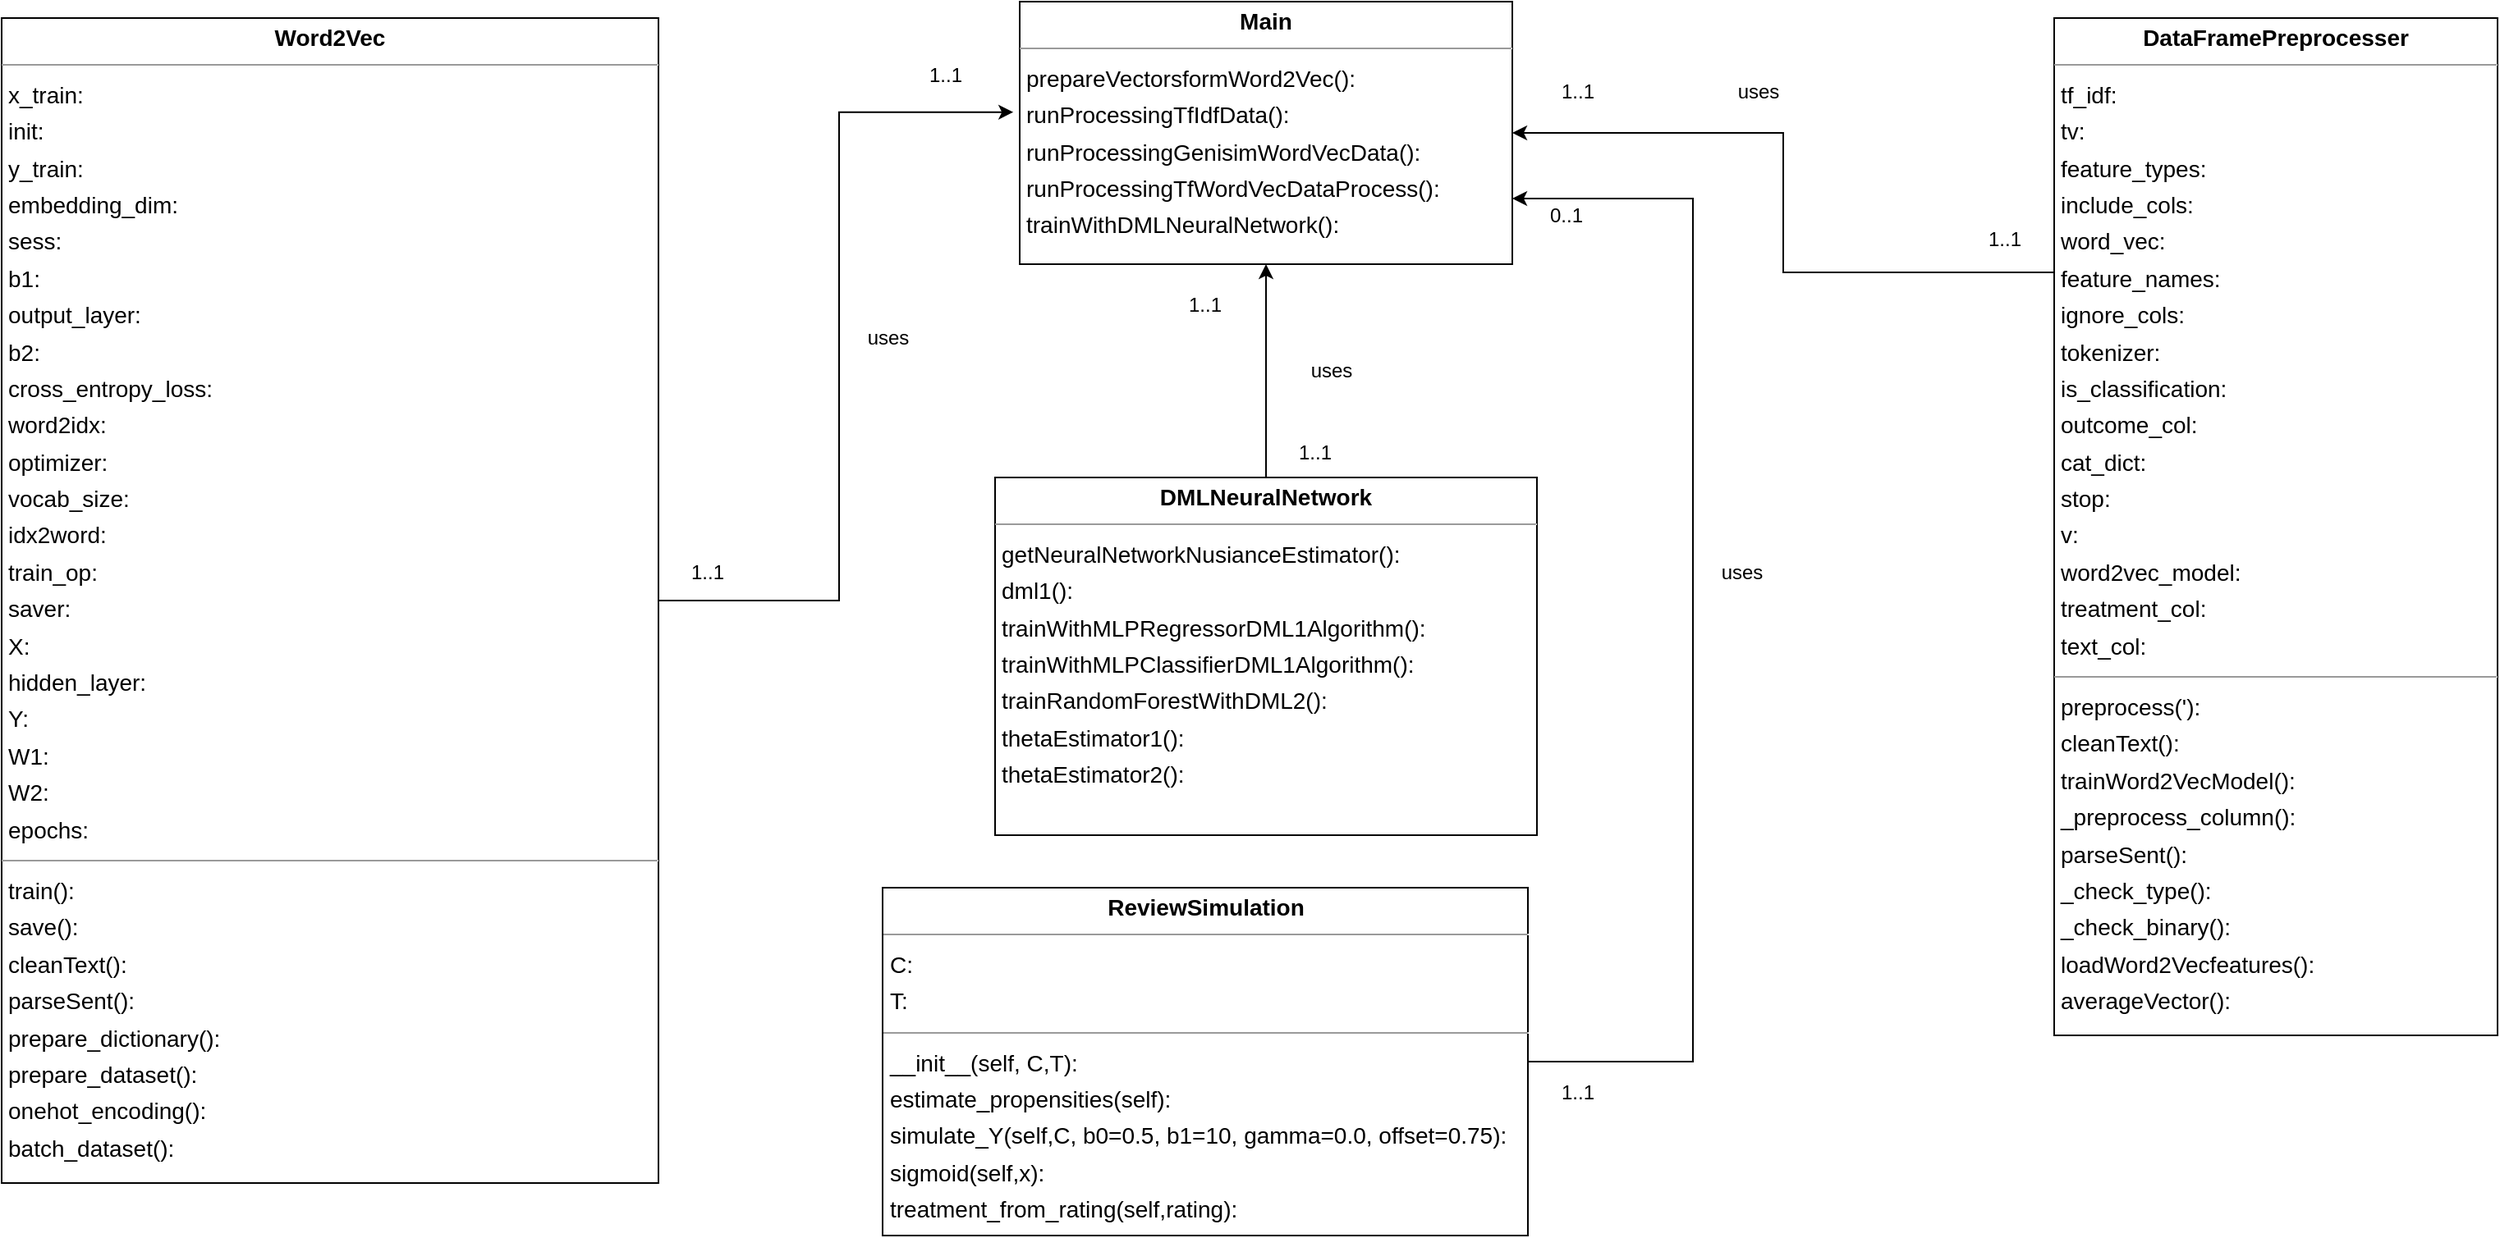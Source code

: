 <mxfile version="18.1.1" type="device" pages="3"><diagram id="K8F4v6-dfZCeiUQ1a6Nv" name="Page-1"><mxGraphModel dx="2530" dy="1198" grid="1" gridSize="10" guides="1" tooltips="1" connect="1" arrows="1" fold="1" page="0" pageScale="1" pageWidth="850" pageHeight="1100" background="none" math="0" shadow="0"><root><mxCell id="0"/><mxCell id="1" parent="0"/><mxCell id="j80yMNgALT7IZCw8VMdL-4" style="edgeStyle=orthogonalEdgeStyle;rounded=0;orthogonalLoop=1;jettySize=auto;html=1;exitX=0.5;exitY=0;exitDx=0;exitDy=0;" parent="1" source="node0" target="node4" edge="1"><mxGeometry relative="1" as="geometry"/></mxCell><mxCell id="node0" value="&lt;p style=&quot;margin:0px;margin-top:4px;text-align:center;&quot;&gt;&lt;b&gt;DMLNeuralNetwork&lt;/b&gt;&lt;/p&gt;&lt;hr size=&quot;1&quot;&gt;&lt;p style=&quot;margin:0 0 0 4px;line-height:1.6;&quot;&gt; getNeuralNetworkNusianceEstimator(): &lt;br&gt; dml1(): &lt;br&gt; trainWithMLPRegressorDML1Algorithm(): &lt;br&gt; trainWithMLPClassifierDML1Algorithm(): &lt;br&gt; trainRandomForestWithDML2(): &lt;br&gt; thetaEstimator1(): &lt;br&gt; thetaEstimator2(): &lt;/p&gt;" style="verticalAlign=top;align=left;overflow=fill;fontSize=14;fontFamily=Helvetica;html=1;rounded=0;shadow=0;comic=0;labelBackgroundColor=none;strokeWidth=1;" parent="1" vertex="1"><mxGeometry x="-175" y="160" width="330" height="218" as="geometry"/></mxCell><mxCell id="j80yMNgALT7IZCw8VMdL-5" style="edgeStyle=orthogonalEdgeStyle;rounded=0;orthogonalLoop=1;jettySize=auto;html=1;exitX=0;exitY=0.25;exitDx=0;exitDy=0;entryX=1;entryY=0.5;entryDx=0;entryDy=0;" parent="1" source="node3" target="node4" edge="1"><mxGeometry relative="1" as="geometry"/></mxCell><mxCell id="node3" value="&lt;p style=&quot;margin:0px;margin-top:4px;text-align:center;&quot;&gt;&lt;b&gt;DataFramePreprocesser&lt;/b&gt;&lt;/p&gt;&lt;hr size=&quot;1&quot;&gt;&lt;p style=&quot;margin:0 0 0 4px;line-height:1.6;&quot;&gt; tf_idf: &lt;br&gt; tv: &lt;br&gt; feature_types: &lt;br&gt; include_cols: &lt;br&gt; word_vec: &lt;br&gt; feature_names: &lt;br&gt; ignore_cols: &lt;br&gt; tokenizer: &lt;br&gt; is_classification: &lt;br&gt; outcome_col: &lt;br&gt; cat_dict: &lt;br&gt; stop: &lt;br&gt; v: &lt;br&gt; word2vec_model: &lt;br&gt; treatment_col: &lt;br&gt; text_col: &lt;/p&gt;&lt;hr size=&quot;1&quot;&gt;&lt;p style=&quot;margin:0 0 0 4px;line-height:1.6;&quot;&gt;preprocess('): &lt;br&gt; cleanText(): &lt;br&gt; trainWord2VecModel(): &lt;br&gt; _preprocess_column(): &lt;br&gt; parseSent(): &lt;br&gt; _check_type(): &lt;br&gt; _check_binary(): &lt;br&gt; loadWord2Vecfeatures(): &lt;br&gt; averageVector(): &lt;/p&gt;" style="verticalAlign=top;align=left;overflow=fill;fontSize=14;fontFamily=Helvetica;html=1;rounded=0;shadow=0;comic=0;labelBackgroundColor=none;strokeWidth=1;" parent="1" vertex="1"><mxGeometry x="470" y="-120" width="270" height="620" as="geometry"/></mxCell><mxCell id="node4" value="&lt;p style=&quot;margin:0px;margin-top:4px;text-align:center;&quot;&gt;&lt;b&gt;Main&lt;/b&gt;&lt;/p&gt;&lt;hr size=&quot;1&quot;&gt;&lt;p style=&quot;margin:0 0 0 4px;line-height:1.6;&quot;&gt; prepareVectorsformWord2Vec(): &lt;br&gt; runProcessingTfIdfData(): &lt;br&gt; runProcessingGenisimWordVecData(): &lt;br&gt; runProcessingTfWordVecDataProcess(): &lt;br&gt; trainWithDMLNeuralNetwork(): &lt;/p&gt;" style="verticalAlign=top;align=left;overflow=fill;fontSize=14;fontFamily=Helvetica;html=1;rounded=0;shadow=0;comic=0;labelBackgroundColor=none;strokeWidth=1;" parent="1" vertex="1"><mxGeometry x="-160" y="-130" width="300" height="160" as="geometry"/></mxCell><mxCell id="j80yMNgALT7IZCw8VMdL-16" style="edgeStyle=orthogonalEdgeStyle;rounded=0;orthogonalLoop=1;jettySize=auto;html=1;exitX=1;exitY=0.5;exitDx=0;exitDy=0;entryX=1;entryY=0.75;entryDx=0;entryDy=0;" parent="1" source="node1" target="node4" edge="1"><mxGeometry relative="1" as="geometry"><Array as="points"><mxPoint x="250" y="516"/><mxPoint x="250" y="-10"/></Array></mxGeometry></mxCell><mxCell id="node1" value="&lt;p style=&quot;margin:0px;margin-top:4px;text-align:center;&quot;&gt;&lt;b&gt;ReviewSimulation&lt;/b&gt;&lt;/p&gt;&lt;hr size=&quot;1&quot;&gt;&lt;p style=&quot;margin:0 0 0 4px;line-height:1.6;&quot;&gt; C: &lt;br&gt; T: &lt;/p&gt;&lt;hr size=&quot;1&quot;&gt;&lt;p style=&quot;margin:0 0 0 4px;line-height:1.6;&quot;&gt; __init__(self, C,T): &lt;br&gt; estimate_propensities(self): &lt;br&gt; simulate_Y(self,C, b0=0.5, b1=10, gamma=0.0, offset=0.75): &lt;br&gt; sigmoid(self,x): &lt;br&gt; treatment_from_rating(self,rating): &lt;/p&gt;" style="verticalAlign=top;align=left;overflow=fill;fontSize=14;fontFamily=Helvetica;html=1;rounded=0;shadow=0;comic=0;labelBackgroundColor=none;strokeWidth=1;" parent="1" vertex="1"><mxGeometry x="-243.5" y="410" width="393" height="212" as="geometry"/></mxCell><mxCell id="j80yMNgALT7IZCw8VMdL-1" style="edgeStyle=orthogonalEdgeStyle;rounded=0;orthogonalLoop=1;jettySize=auto;html=1;exitX=1;exitY=0.5;exitDx=0;exitDy=0;entryX=-0.013;entryY=0.421;entryDx=0;entryDy=0;entryPerimeter=0;" parent="1" source="node2" target="node4" edge="1"><mxGeometry relative="1" as="geometry"/></mxCell><mxCell id="node2" value="&lt;p style=&quot;margin:0px;margin-top:4px;text-align:center;&quot;&gt;&lt;b&gt;Word2Vec&lt;/b&gt;&lt;/p&gt;&lt;hr size=&quot;1&quot;&gt;&lt;p style=&quot;margin:0 0 0 4px;line-height:1.6;&quot;&gt; x_train: &lt;br&gt; init: &lt;br&gt; y_train: &lt;br&gt; embedding_dim: &lt;br&gt; sess: &lt;br&gt; b1: &lt;br&gt; output_layer: &lt;br&gt; b2: &lt;br&gt; cross_entropy_loss: &lt;br&gt; word2idx: &lt;br&gt; optimizer: &lt;br&gt; vocab_size: &lt;br&gt; idx2word: &lt;br&gt; train_op: &lt;br&gt; saver: &lt;br&gt; X: &lt;br&gt; hidden_layer: &lt;br&gt; Y: &lt;br&gt; W1: &lt;br&gt; W2: &lt;br&gt; epochs: &lt;/p&gt;&lt;hr size=&quot;1&quot;&gt;&lt;p style=&quot;margin:0 0 0 4px;line-height:1.6;&quot;&gt;train(): &lt;br&gt; save(): &lt;br&gt; cleanText(): &lt;br&gt; parseSent(): &lt;br&gt; prepare_dictionary(): &lt;br&gt; prepare_dataset(): &lt;br&gt; onehot_encoding(): &lt;br&gt; batch_dataset(): &lt;/p&gt;" style="verticalAlign=top;align=left;overflow=fill;fontSize=14;fontFamily=Helvetica;html=1;rounded=0;shadow=0;comic=0;labelBackgroundColor=none;strokeWidth=1;" parent="1" vertex="1"><mxGeometry x="-780" y="-120" width="400" height="710" as="geometry"/></mxCell><mxCell id="j80yMNgALT7IZCw8VMdL-7" value="0..1" style="resizable=0;align=left;verticalAlign=bottom;labelBackgroundColor=none;fontSize=12;" parent="1" connectable="0" vertex="1"><mxGeometry x="380" y="193" as="geometry"><mxPoint x="-219" y="-184" as="offset"/></mxGeometry></mxCell><mxCell id="j80yMNgALT7IZCw8VMdL-8" value="" style="resizable=0;align=left;verticalAlign=bottom;labelBackgroundColor=none;fontSize=12;" parent="1" connectable="0" vertex="1"><mxGeometry x="390" y="203" as="geometry"><mxPoint x="-74" y="106" as="offset"/></mxGeometry></mxCell><mxCell id="j80yMNgALT7IZCw8VMdL-9" value="1..1" style="text;html=1;strokeColor=none;fillColor=none;align=center;verticalAlign=middle;whiteSpace=wrap;rounded=0;" parent="1" vertex="1"><mxGeometry x="149.5" y="520" width="60" height="30" as="geometry"/></mxCell><mxCell id="j80yMNgALT7IZCw8VMdL-11" value="uses" style="text;html=1;strokeColor=none;fillColor=none;align=center;verticalAlign=middle;whiteSpace=wrap;rounded=0;" parent="1" vertex="1"><mxGeometry x="250" y="203" width="60" height="30" as="geometry"/></mxCell><mxCell id="j80yMNgALT7IZCw8VMdL-12" value="uses" style="text;html=1;strokeColor=none;fillColor=none;align=center;verticalAlign=middle;whiteSpace=wrap;rounded=0;" parent="1" vertex="1"><mxGeometry x="260" y="-90" width="60" height="30" as="geometry"/></mxCell><mxCell id="j80yMNgALT7IZCw8VMdL-13" value="1..1" style="text;html=1;strokeColor=none;fillColor=none;align=center;verticalAlign=middle;whiteSpace=wrap;rounded=0;" parent="1" vertex="1"><mxGeometry x="410" width="60" height="30" as="geometry"/></mxCell><mxCell id="j80yMNgALT7IZCw8VMdL-15" value="1..1" style="text;html=1;strokeColor=none;fillColor=none;align=center;verticalAlign=middle;whiteSpace=wrap;rounded=0;" parent="1" vertex="1"><mxGeometry x="149.5" y="-90" width="60" height="30" as="geometry"/></mxCell><mxCell id="j80yMNgALT7IZCw8VMdL-18" value="uses" style="text;html=1;strokeColor=none;fillColor=none;align=center;verticalAlign=middle;whiteSpace=wrap;rounded=0;" parent="1" vertex="1"><mxGeometry x="-270" y="60" width="60" height="30" as="geometry"/></mxCell><mxCell id="j80yMNgALT7IZCw8VMdL-19" value="1..1" style="text;html=1;strokeColor=none;fillColor=none;align=center;verticalAlign=middle;whiteSpace=wrap;rounded=0;" parent="1" vertex="1"><mxGeometry x="-380" y="203" width="60" height="30" as="geometry"/></mxCell><mxCell id="j80yMNgALT7IZCw8VMdL-20" value="1..1" style="text;html=1;strokeColor=none;fillColor=none;align=center;verticalAlign=middle;whiteSpace=wrap;rounded=0;" parent="1" vertex="1"><mxGeometry x="-235" y="-100" width="60" height="30" as="geometry"/></mxCell><mxCell id="j80yMNgALT7IZCw8VMdL-21" value="uses" style="text;html=1;strokeColor=none;fillColor=none;align=center;verticalAlign=middle;whiteSpace=wrap;rounded=0;" parent="1" vertex="1"><mxGeometry y="80" width="60" height="30" as="geometry"/></mxCell><mxCell id="j80yMNgALT7IZCw8VMdL-23" value="1..1" style="text;html=1;strokeColor=none;fillColor=none;align=center;verticalAlign=middle;whiteSpace=wrap;rounded=0;" parent="1" vertex="1"><mxGeometry x="-10" y="130" width="60" height="30" as="geometry"/></mxCell><mxCell id="j80yMNgALT7IZCw8VMdL-24" value="1..1" style="text;html=1;strokeColor=none;fillColor=none;align=center;verticalAlign=middle;whiteSpace=wrap;rounded=0;" parent="1" vertex="1"><mxGeometry x="-77" y="40" width="60" height="30" as="geometry"/></mxCell></root></mxGraphModel></diagram><diagram id="WmyyinPaKOEU2CR4UoqT" name="Page-2"><mxGraphModel dx="1038" dy="479" grid="1" gridSize="10" guides="1" tooltips="1" connect="1" arrows="1" fold="1" page="1" pageScale="1" pageWidth="850" pageHeight="1100" math="0" shadow="0"><root><mxCell id="0"/><mxCell id="1" parent="0"/><mxCell id="JwAl5JySt65WvCjjMiHQ-1" value="" style="rounded=0;whiteSpace=wrap;html=1;fillColor=#f5f5f5;strokeColor=#666666;fontColor=#333333;" parent="1" vertex="1"><mxGeometry x="200" y="80" width="500" height="120" as="geometry"/></mxCell><mxCell id="JwAl5JySt65WvCjjMiHQ-2" value="" style="rounded=0;whiteSpace=wrap;html=1;fillColor=#E6E6E6;fontColor=#333333;strokeColor=#666666;" parent="1" vertex="1"><mxGeometry x="200" y="210" width="500" height="190" as="geometry"/></mxCell><mxCell id="JwAl5JySt65WvCjjMiHQ-3" value="" style="rounded=0;whiteSpace=wrap;html=1;fillColor=#B3B3B3;" parent="1" vertex="1"><mxGeometry x="200" y="410" width="500" height="120" as="geometry"/></mxCell><mxCell id="JwAl5JySt65WvCjjMiHQ-4" value="Presentation Layer" style="text;html=1;strokeColor=none;fillColor=none;align=center;verticalAlign=middle;whiteSpace=wrap;rounded=0;" parent="1" vertex="1"><mxGeometry x="365" y="80" width="170" height="20" as="geometry"/></mxCell><mxCell id="JwAl5JySt65WvCjjMiHQ-5" value="Logic Layer" style="text;html=1;strokeColor=none;fillColor=none;align=center;verticalAlign=middle;whiteSpace=wrap;rounded=0;" parent="1" vertex="1"><mxGeometry x="365" y="210" width="170" height="20" as="geometry"/></mxCell><mxCell id="JwAl5JySt65WvCjjMiHQ-6" value="Data Layer" style="text;html=1;strokeColor=none;fillColor=none;align=center;verticalAlign=middle;whiteSpace=wrap;rounded=0;" parent="1" vertex="1"><mxGeometry x="365" y="410" width="170" height="20" as="geometry"/></mxCell><mxCell id="JwAl5JySt65WvCjjMiHQ-24" style="edgeStyle=orthogonalEdgeStyle;rounded=0;orthogonalLoop=1;jettySize=auto;html=1;exitX=0.5;exitY=1;exitDx=0;exitDy=0;entryX=0.25;entryY=0;entryDx=0;entryDy=0;startArrow=classicThin;startFill=0;" parent="1" source="JwAl5JySt65WvCjjMiHQ-7" target="JwAl5JySt65WvCjjMiHQ-13" edge="1"><mxGeometry relative="1" as="geometry"/></mxCell><mxCell id="JwAl5JySt65WvCjjMiHQ-7" value="File upload Interface" style="rounded=0;whiteSpace=wrap;html=1;strokeColor=#000000;fillColor=#FFFFFF;" parent="1" vertex="1"><mxGeometry x="270" y="120" width="120" height="60" as="geometry"/></mxCell><mxCell id="JwAl5JySt65WvCjjMiHQ-8" value="Causality Summary&amp;nbsp; Dashboard" style="rounded=0;whiteSpace=wrap;html=1;strokeColor=#000000;fillColor=#FFFFFF;" parent="1" vertex="1"><mxGeometry x="535" y="120" width="120" height="60" as="geometry"/></mxCell><mxCell id="JwAl5JySt65WvCjjMiHQ-27" style="edgeStyle=orthogonalEdgeStyle;rounded=0;orthogonalLoop=1;jettySize=auto;html=1;exitX=0.5;exitY=0;exitDx=0;exitDy=0;startArrow=classicThin;startFill=0;" parent="1" source="JwAl5JySt65WvCjjMiHQ-11" target="JwAl5JySt65WvCjjMiHQ-8" edge="1"><mxGeometry relative="1" as="geometry"/></mxCell><mxCell id="JwAl5JySt65WvCjjMiHQ-29" style="edgeStyle=orthogonalEdgeStyle;rounded=0;orthogonalLoop=1;jettySize=auto;html=1;exitX=0.5;exitY=1;exitDx=0;exitDy=0;startArrow=none;startFill=0;" parent="1" source="JwAl5JySt65WvCjjMiHQ-11" target="JwAl5JySt65WvCjjMiHQ-23" edge="1"><mxGeometry relative="1" as="geometry"/></mxCell><mxCell id="JwAl5JySt65WvCjjMiHQ-11" value="" style="rounded=0;whiteSpace=wrap;html=1;strokeColor=#000000;fillColor=#FFFFFF;" parent="1" vertex="1"><mxGeometry x="540" y="240" width="150" height="140" as="geometry"/></mxCell><mxCell id="JwAl5JySt65WvCjjMiHQ-25" style="edgeStyle=orthogonalEdgeStyle;rounded=0;orthogonalLoop=1;jettySize=auto;html=1;exitX=1;exitY=0.5;exitDx=0;exitDy=0;entryX=0;entryY=0.5;entryDx=0;entryDy=0;startArrow=classicThin;startFill=0;" parent="1" source="JwAl5JySt65WvCjjMiHQ-13" target="JwAl5JySt65WvCjjMiHQ-11" edge="1"><mxGeometry relative="1" as="geometry"/></mxCell><mxCell id="JwAl5JySt65WvCjjMiHQ-28" style="edgeStyle=orthogonalEdgeStyle;rounded=0;orthogonalLoop=1;jettySize=auto;html=1;exitX=0.5;exitY=1;exitDx=0;exitDy=0;startArrow=none;startFill=0;" parent="1" source="JwAl5JySt65WvCjjMiHQ-13" target="JwAl5JySt65WvCjjMiHQ-22" edge="1"><mxGeometry relative="1" as="geometry"/></mxCell><mxCell id="JwAl5JySt65WvCjjMiHQ-13" value="" style="rounded=0;whiteSpace=wrap;html=1;strokeColor=#000000;fillColor=#FFFFFF;" parent="1" vertex="1"><mxGeometry x="210" y="240" width="300" height="140" as="geometry"/></mxCell><mxCell id="JwAl5JySt65WvCjjMiHQ-9" value="Text data cleaning controller" style="rounded=0;whiteSpace=wrap;html=1;strokeColor=#000000;fillColor=#FFFFFF;" parent="1" vertex="1"><mxGeometry x="230" y="250" width="105" height="40" as="geometry"/></mxCell><mxCell id="JwAl5JySt65WvCjjMiHQ-10" value="Test data conversions controller" style="rounded=0;whiteSpace=wrap;html=1;strokeColor=#000000;fillColor=#FFFFFF;" parent="1" vertex="1"><mxGeometry x="375" y="250" width="120" height="40" as="geometry"/></mxCell><mxCell id="JwAl5JySt65WvCjjMiHQ-12" value="Text data causality parameters identification controller" style="rounded=0;whiteSpace=wrap;html=1;strokeColor=#000000;fillColor=#FFFFFF;" parent="1" vertex="1"><mxGeometry x="230" y="310" width="120" height="60" as="geometry"/></mxCell><mxCell id="JwAl5JySt65WvCjjMiHQ-19" value="Model training controller" style="rounded=0;whiteSpace=wrap;html=1;strokeColor=#000000;fillColor=#FFFFFF;" parent="1" vertex="1"><mxGeometry x="555" y="250" width="120" height="40" as="geometry"/></mxCell><mxCell id="JwAl5JySt65WvCjjMiHQ-20" value="Model parameters tuning controller" style="rounded=0;whiteSpace=wrap;html=1;strokeColor=#000000;fillColor=#FFFFFF;" parent="1" vertex="1"><mxGeometry x="555" y="330" width="120" height="40" as="geometry"/></mxCell><mxCell id="JwAl5JySt65WvCjjMiHQ-21" value="Data Preprocessing module" style="text;html=1;strokeColor=none;fillColor=none;align=center;verticalAlign=middle;whiteSpace=wrap;rounded=0;" parent="1" vertex="1"><mxGeometry x="375" y="310" width="120" height="40" as="geometry"/></mxCell><mxCell id="JwAl5JySt65WvCjjMiHQ-30" style="edgeStyle=orthogonalEdgeStyle;rounded=0;orthogonalLoop=1;jettySize=auto;html=1;exitX=1;exitY=0.5;exitDx=0;exitDy=0;entryX=0.25;entryY=1;entryDx=0;entryDy=0;startArrow=none;startFill=0;" parent="1" source="JwAl5JySt65WvCjjMiHQ-22" target="JwAl5JySt65WvCjjMiHQ-11" edge="1"><mxGeometry relative="1" as="geometry"><Array as="points"><mxPoint x="500" y="470"/><mxPoint x="500" y="410"/><mxPoint x="578" y="410"/></Array></mxGeometry></mxCell><mxCell id="JwAl5JySt65WvCjjMiHQ-22" value="Processed data file storage" style="rounded=0;whiteSpace=wrap;html=1;strokeColor=#000000;fillColor=#FFFFFF;" parent="1" vertex="1"><mxGeometry x="230" y="430" width="160" height="80" as="geometry"/></mxCell><mxCell id="JwAl5JySt65WvCjjMiHQ-23" value="Trained models data storage" style="rounded=0;whiteSpace=wrap;html=1;strokeColor=#000000;fillColor=#FFFFFF;" parent="1" vertex="1"><mxGeometry x="535" y="430" width="160" height="80" as="geometry"/></mxCell><mxCell id="JwAl5JySt65WvCjjMiHQ-26" value="Model Scores Calculating controller" style="rounded=0;whiteSpace=wrap;html=1;strokeColor=#000000;fillColor=#FFFFFF;" parent="1" vertex="1"><mxGeometry x="560" y="290" width="110" height="40" as="geometry"/></mxCell></root></mxGraphModel></diagram><diagram id="r2MJ_EUaJvk6-dGUT-f_" name="Page-3"><mxGraphModel dx="1038" dy="479" grid="1" gridSize="10" guides="1" tooltips="1" connect="1" arrows="1" fold="1" page="1" pageScale="1" pageWidth="850" pageHeight="1100" math="0" shadow="0"><root><mxCell id="0"/><mxCell id="1" parent="0"/><mxCell id="HnR37Gm-XJGOD51o9tHL-3" value="" style="ellipse;html=1;shape=endState;fillColor=#000000;strokeColor=#ff0000;" vertex="1" parent="1"><mxGeometry x="680" y="420" width="30" height="30" as="geometry"/></mxCell><mxCell id="HnR37Gm-XJGOD51o9tHL-13" value="" style="strokeWidth=1;shadow=0;dashed=0;align=center;html=1;shape=mxgraph.mockup.containers.browserWindow;rSize=0;strokeColor=#666666;strokeColor2=#008cff;strokeColor3=#c4c4c4;mainText=,;recursiveResize=0;fillColor=#FFFFFF;" vertex="1" parent="1"><mxGeometry x="160" y="130" width="610" height="890" as="geometry"/></mxCell><mxCell id="HnR37Gm-XJGOD51o9tHL-14" value="Page 1" style="strokeWidth=1;shadow=0;dashed=0;align=center;html=1;shape=mxgraph.mockup.containers.anchor;fontSize=17;fontColor=#666666;align=left;fillColor=#FFFFFF;" vertex="1" parent="HnR37Gm-XJGOD51o9tHL-13"><mxGeometry x="60" y="12" width="110" height="26" as="geometry"/></mxCell><mxCell id="HnR37Gm-XJGOD51o9tHL-15" value="https://www.draw.io" style="strokeWidth=1;shadow=0;dashed=0;align=center;html=1;shape=mxgraph.mockup.containers.anchor;rSize=0;fontSize=17;fontColor=#666666;align=left;fillColor=#FFFFFF;" vertex="1" parent="HnR37Gm-XJGOD51o9tHL-13"><mxGeometry x="130" y="60" width="250" height="26" as="geometry"/></mxCell><mxCell id="HnR37Gm-XJGOD51o9tHL-16" value="" style="strokeWidth=1;shadow=0;dashed=0;align=center;html=1;shape=mxgraph.mockup.text.alphanumeric;linkText=;html=1;fontStyle=4;fontSize=17;fontColor=#0000ff;fillColor=#FFFFFF;" vertex="1" parent="HnR37Gm-XJGOD51o9tHL-13"><mxGeometry x="70" y="120" width="450" height="50" as="geometry"/></mxCell><mxCell id="HnR37Gm-XJGOD51o9tHL-17" value="Causality Analysis" style="text;html=1;strokeColor=none;fillColor=none;align=center;verticalAlign=middle;whiteSpace=wrap;rounded=0;" vertex="1" parent="HnR37Gm-XJGOD51o9tHL-13"><mxGeometry x="175" y="120" width="260" height="30" as="geometry"/></mxCell><mxCell id="HnR37Gm-XJGOD51o9tHL-18" value="Upload review dataset :" style="text;html=1;strokeColor=none;fillColor=none;align=center;verticalAlign=middle;whiteSpace=wrap;rounded=0;" vertex="1" parent="HnR37Gm-XJGOD51o9tHL-13"><mxGeometry x="-40" y="180" width="250" height="30" as="geometry"/></mxCell><mxCell id="HnR37Gm-XJGOD51o9tHL-19" value="Browse..." style="strokeWidth=1;shadow=0;dashed=0;align=center;html=1;shape=mxgraph.mockup.buttons.button;strokeColor=#666666;fontColor=#ffffff;mainText=;buttonStyle=round;fontSize=17;fontStyle=1;fillColor=#B3B3B3;whiteSpace=wrap;" vertex="1" parent="HnR37Gm-XJGOD51o9tHL-13"><mxGeometry x="175" y="180" width="220" height="30" as="geometry"/></mxCell><mxCell id="HnR37Gm-XJGOD51o9tHL-20" value="&lt;table cellpadding=&quot;4&quot; cellspacing=&quot;0&quot; border=&quot;1&quot; style=&quot;font-size:1em;width:100%;height:100%;&quot;&gt;&lt;tbody&gt;&lt;tr&gt;&lt;th&gt;Reviewtext&lt;/th&gt;&lt;th&gt;Ratings&lt;/th&gt;&lt;td&gt;&lt;span style=&quot;font-weight: 700;&quot;&gt;Product_type&lt;/span&gt;&lt;br&gt;&lt;/td&gt;&lt;/tr&gt;&lt;tr&gt;&lt;td&gt;&quot;Great product&quot;&lt;/td&gt;&lt;td&gt;5.0&lt;/td&gt;&lt;td&gt;Auto_CD&lt;/td&gt;&lt;/tr&gt;&lt;tr&gt;&lt;td&gt;&quot;Nice&quot;&lt;/td&gt;&lt;td&gt;4.5&lt;/td&gt;&lt;td&gt;DVD&lt;/td&gt;&lt;/tr&gt;&lt;/tbody&gt;&lt;/table&gt; " style="verticalAlign=top;align=left;overflow=fill;fontSize=12;fontFamily=Helvetica;html=1;strokeColor=#000000;fillColor=#B3B3B3;" vertex="1" parent="HnR37Gm-XJGOD51o9tHL-13"><mxGeometry x="20" y="230" width="570" height="190" as="geometry"/></mxCell><mxCell id="HnR37Gm-XJGOD51o9tHL-21" value="" style="verticalLabelPosition=bottom;shadow=0;dashed=0;align=center;html=1;verticalAlign=top;strokeWidth=1;shape=mxgraph.mockup.markup.line;strokeColor=#999999;fillColor=#B3B3B3;" vertex="1" parent="HnR37Gm-XJGOD51o9tHL-13"><mxGeometry x="20" y="210" width="570" height="20" as="geometry"/></mxCell><mxCell id="HnR37Gm-XJGOD51o9tHL-22" value="Analyze" style="strokeWidth=1;shadow=0;dashed=0;align=center;html=1;shape=mxgraph.mockup.buttons.button;strokeColor=#666666;fontColor=#ffffff;mainText=;buttonStyle=round;fontSize=17;fontStyle=1;fillColor=#B3B3B3;whiteSpace=wrap;" vertex="1" parent="HnR37Gm-XJGOD51o9tHL-13"><mxGeometry x="185" y="460" width="220" height="30" as="geometry"/></mxCell><mxCell id="HnR37Gm-XJGOD51o9tHL-25" value="" style="verticalLabelPosition=bottom;shadow=0;dashed=0;align=center;html=1;verticalAlign=top;strokeWidth=1;shape=mxgraph.mockup.graphics.plotChart;strokeColor=none;strokeColor2=#aaaaaa;strokeColor3=#666666;fillColor2=#99aaff,#0022ff,#008cff;fillColor=#FFFFFF;" vertex="1" parent="HnR37Gm-XJGOD51o9tHL-13"><mxGeometry x="300" y="550" width="300" height="200" as="geometry"/></mxCell><mxCell id="HnR37Gm-XJGOD51o9tHL-26" value="Trained data scores estimation" style="text;html=1;strokeColor=none;fillColor=none;align=center;verticalAlign=middle;whiteSpace=wrap;rounded=0;" vertex="1" parent="HnR37Gm-XJGOD51o9tHL-13"><mxGeometry x="290" y="510" width="250" height="30" as="geometry"/></mxCell></root></mxGraphModel></diagram></mxfile>
